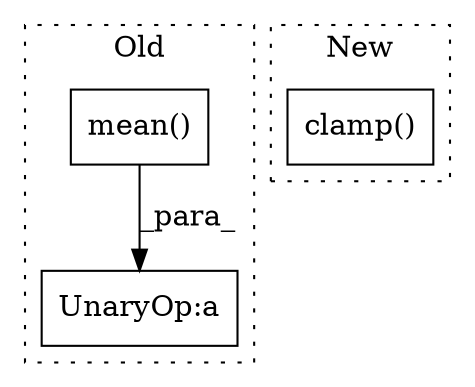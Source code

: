 digraph G {
subgraph cluster0 {
1 [label="mean()" a="75" s="876" l="119" shape="box"];
3 [label="UnaryOp:a" a="61" s="857" l="152" shape="box"];
label = "Old";
style="dotted";
}
subgraph cluster1 {
2 [label="clamp()" a="75" s="1369,1397" l="12,8" shape="box"];
label = "New";
style="dotted";
}
1 -> 3 [label="_para_"];
}
